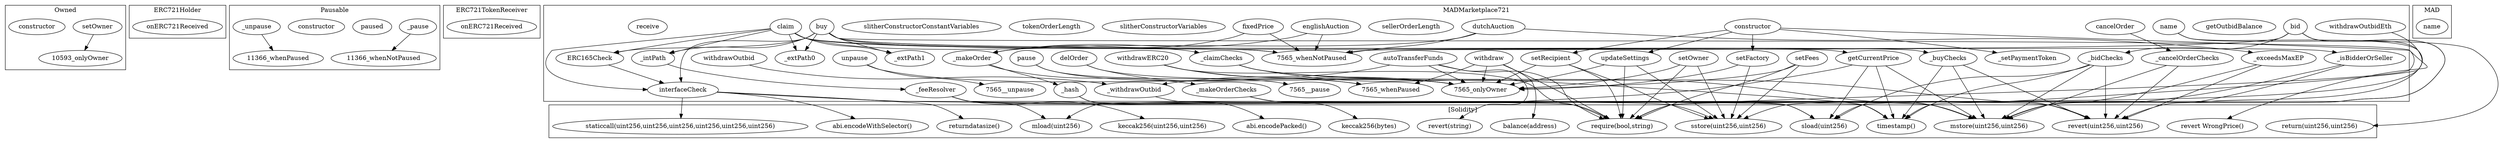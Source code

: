 strict digraph {
subgraph cluster_10593_Owned {
label = "Owned"
"10593_setOwner" [label="setOwner"]
"10593_constructor" [label="constructor"]
"10593_setOwner" -> "10593_onlyOwner"
}subgraph cluster_20484_ERC721Holder {
label = "ERC721Holder"
"20484_onERC721Received" [label="onERC721Received"]
}subgraph cluster_11366_Pausable {
label = "Pausable"
"11366__pause" [label="_pause"]
"11366_paused" [label="paused"]
"11366_constructor" [label="constructor"]
"11366__unpause" [label="_unpause"]
"11366__unpause" -> "11366_whenPaused"
"11366__pause" -> "11366_whenNotPaused"
}subgraph cluster_20139_ERC721TokenReceiver {
label = "ERC721TokenReceiver"
"20139_onERC721Received" [label="onERC721Received"]
}subgraph cluster_7565_MADMarketplace721 {
label = "MADMarketplace721"
"7565_name" [label="name"]
"7565_constructor" [label="constructor"]
"7565__claimChecks" [label="_claimChecks"]
"7565_setRecipient" [label="setRecipient"]
"7565_withdrawERC20" [label="withdrawERC20"]
"7565_getOutbidBalance" [label="getOutbidBalance"]
"7565_ERC165Check" [label="ERC165Check"]
"7565_updateSettings" [label="updateSettings"]
"7565_getCurrentPrice" [label="getCurrentPrice"]
"7565_fixedPrice" [label="fixedPrice"]
"7565__buyChecks" [label="_buyChecks"]
"7565__withdrawOutbid" [label="_withdrawOutbid"]
"7565_setOwner" [label="setOwner"]
"7565_dutchAuction" [label="dutchAuction"]
"7565_pause" [label="pause"]
"7565_delOrder" [label="delOrder"]
"7565_claim" [label="claim"]
"7565_autoTransferFunds" [label="autoTransferFunds"]
"7565_englishAuction" [label="englishAuction"]
"7565_sellerOrderLength" [label="sellerOrderLength"]
"7565__makeOrderChecks" [label="_makeOrderChecks"]
"7565_unpause" [label="unpause"]
"7565_bid" [label="bid"]
"7565_cancelOrder" [label="cancelOrder"]
"7565_interfaceCheck" [label="interfaceCheck"]
"7565_withdraw" [label="withdraw"]
"7565__bidChecks" [label="_bidChecks"]
"7565__feeResolver" [label="_feeResolver"]
"7565_slitherConstructorVariables" [label="slitherConstructorVariables"]
"7565_tokenOrderLength" [label="tokenOrderLength"]
"7565_setFees" [label="setFees"]
"7565__intPath" [label="_intPath"]
"7565__hash" [label="_hash"]
"7565__cancelOrderChecks" [label="_cancelOrderChecks"]
"7565_withdrawOutbid" [label="withdrawOutbid"]
"7565__setPaymentToken" [label="_setPaymentToken"]
"7565_setFactory" [label="setFactory"]
"7565_slitherConstructorConstantVariables" [label="slitherConstructorConstantVariables"]
"7565__exceedsMaxEP" [label="_exceedsMaxEP"]
"7565__isBidderOrSeller" [label="_isBidderOrSeller"]
"7565_buy" [label="buy"]
"7565__extPath1" [label="_extPath1"]
"7565_withdrawOutbidEth" [label="withdrawOutbidEth"]
"7565__makeOrder" [label="_makeOrder"]
"7565_receive" [label="receive"]
"7565__extPath0" [label="_extPath0"]
"7565_bid" -> "7565_whenNotPaused"
"7565_updateSettings" -> "7565_onlyOwner"
"7565_constructor" -> "7565_setRecipient"
"7565_dutchAuction" -> "7565__makeOrder"
"7565_bid" -> "7565__bidChecks"
"7565_buy" -> "7565_ERC165Check"
"7565_dutchAuction" -> "7565__exceedsMaxEP"
"7565__makeOrder" -> "7565__hash"
"7565_constructor" -> "7565__setPaymentToken"
"7565_buy" -> "7565__intPath"
"7565_englishAuction" -> "7565_whenNotPaused"
"7565_autoTransferFunds" -> "7565_onlyOwner"
"7565_autoTransferFunds" -> "7565__withdrawOutbid"
"7565_delOrder" -> "7565_onlyOwner"
"7565_delOrder" -> "7565_whenPaused"
"7565_pause" -> "7565_onlyOwner"
"7565_unpause" -> "7565_onlyOwner"
"7565_setOwner" -> "7565_onlyOwner"
"7565_claim" -> "7565_whenNotPaused"
"7565_claim" -> "7565_interfaceCheck"
"7565_constructor" -> "7565_setFactory"
"7565_unpause" -> "7565__unpause"
"7565_dutchAuction" -> "7565_whenNotPaused"
"7565_withdraw" -> "7565_whenPaused"
"7565_setFees" -> "7565_onlyOwner"
"7565_setRecipient" -> "7565_onlyOwner"
"7565_claim" -> "7565__intPath"
"7565_withdrawERC20" -> "7565_onlyOwner"
"7565__intPath" -> "7565__feeResolver"
"7565_claim" -> "7565__claimChecks"
"7565_buy" -> "7565__extPath0"
"7565_constructor" -> "7565_updateSettings"
"7565_cancelOrder" -> "7565__cancelOrderChecks"
"7565_withdrawERC20" -> "7565_whenPaused"
"7565_setFactory" -> "7565_onlyOwner"
"7565_buy" -> "7565_whenNotPaused"
"7565_withdrawOutbid" -> "7565__withdrawOutbid"
"7565_buy" -> "7565_getCurrentPrice"
"7565__makeOrder" -> "7565__makeOrderChecks"
"7565_fixedPrice" -> "7565__makeOrder"
"7565_buy" -> "7565_interfaceCheck"
"7565_fixedPrice" -> "7565_whenNotPaused"
"7565_claim" -> "7565__isBidderOrSeller"
"7565_claim" -> "7565__extPath0"
"7565_claim" -> "7565__extPath1"
"7565_pause" -> "7565__pause"
"7565_buy" -> "7565__buyChecks"
"7565_withdraw" -> "7565_onlyOwner"
"7565_claim" -> "7565_ERC165Check"
"7565_ERC165Check" -> "7565_interfaceCheck"
"7565_englishAuction" -> "7565__makeOrder"
"7565_buy" -> "7565__extPath1"
}subgraph cluster_659_MAD {
label = "MAD"
"659_name" [label="name"]
}subgraph cluster_solidity {
label = "[Solidity]"
"revert WrongPrice()" 
"abi.encodeWithSelector()" 
"revert(uint256,uint256)" 
"mload(uint256)" 
"staticcall(uint256,uint256,uint256,uint256,uint256,uint256)" 
"keccak256(uint256,uint256)" 
"sstore(uint256,uint256)" 
"revert(string)" 
"mstore(uint256,uint256)" 
"timestamp()" 
"balance(address)" 
"abi.encodePacked()" 
"require(bool,string)" 
"keccak256(bytes)" 
"sload(uint256)" 
"returndatasize()" 
"return(uint256,uint256)" 
"7565__makeOrderChecks" -> "mstore(uint256,uint256)"
"7565__makeOrderChecks" -> "timestamp()"
"7565_setFees" -> "require(bool,string)"
"7565__bidChecks" -> "revert(uint256,uint256)"
"7565__feeResolver" -> "sload(uint256)"
"7565__exceedsMaxEP" -> "mstore(uint256,uint256)"
"7565__bidChecks" -> "sload(uint256)"
"7565_getCurrentPrice" -> "mstore(uint256,uint256)"
"7565_withdraw" -> "balance(address)"
"7565_autoTransferFunds" -> "revert(string)"
"7565__isBidderOrSeller" -> "revert(uint256,uint256)"
"7565__feeResolver" -> "keccak256(uint256,uint256)"
"7565_bid" -> "timestamp()"
"7565_setOwner" -> "require(bool,string)"
"7565_withdrawOutbidEth" -> "require(bool,string)"
"7565_interfaceCheck" -> "returndatasize()"
"7565_buy" -> "revert WrongPrice()"
"7565__feeResolver" -> "mstore(uint256,uint256)"
"7565__claimChecks" -> "mstore(uint256,uint256)"
"7565_bid" -> "sstore(uint256,uint256)"
"7565__withdrawOutbid" -> "require(bool,string)"
"7565_setRecipient" -> "sstore(uint256,uint256)"
"7565_setOwner" -> "sstore(uint256,uint256)"
"7565__claimChecks" -> "timestamp()"
"7565_updateSettings" -> "require(bool,string)"
"7565_getCurrentPrice" -> "mload(uint256)"
"7565__exceedsMaxEP" -> "revert(uint256,uint256)"
"7565_getCurrentPrice" -> "sload(uint256)"
"7565__hash" -> "keccak256(bytes)"
"7565__bidChecks" -> "mstore(uint256,uint256)"
"7565_getCurrentPrice" -> "timestamp()"
"7565__bidChecks" -> "timestamp()"
"7565__makeOrderChecks" -> "revert(uint256,uint256)"
"7565_setFees" -> "sstore(uint256,uint256)"
"7565__hash" -> "abi.encodePacked()"
"7565__claimChecks" -> "revert(uint256,uint256)"
"7565_constructor" -> "require(bool,string)"
"7565_withdrawERC20" -> "require(bool,string)"
"7565_autoTransferFunds" -> "require(bool,string)"
"7565_interfaceCheck" -> "staticcall(uint256,uint256,uint256,uint256,uint256,uint256)"
"7565__isBidderOrSeller" -> "mstore(uint256,uint256)"
"7565__buyChecks" -> "revert(uint256,uint256)"
"7565__buyChecks" -> "timestamp()"
"7565__buyChecks" -> "mstore(uint256,uint256)"
"7565_updateSettings" -> "sstore(uint256,uint256)"
"7565__makeOrderChecks" -> "sload(uint256)"
"7565__cancelOrderChecks" -> "revert(uint256,uint256)"
"7565__cancelOrderChecks" -> "mstore(uint256,uint256)"
"7565_bid" -> "sload(uint256)"
"7565__feeResolver" -> "sstore(uint256,uint256)"
"7565_setFactory" -> "sstore(uint256,uint256)"
"7565_interfaceCheck" -> "abi.encodeWithSelector()"
"7565_interfaceCheck" -> "mload(uint256)"
"7565_name" -> "mstore(uint256,uint256)"
"7565_setRecipient" -> "require(bool,string)"
"7565_name" -> "return(uint256,uint256)"
"7565_withdraw" -> "require(bool,string)"
}
}